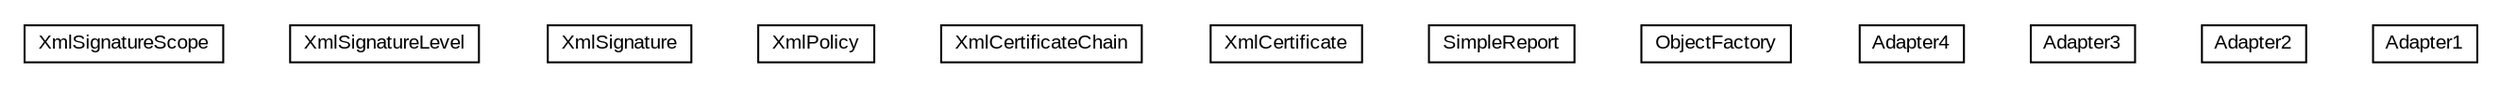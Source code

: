 #!/usr/local/bin/dot
#
# Class diagram 
# Generated by UMLGraph version R5_6-24-gf6e263 (http://www.umlgraph.org/)
#

digraph G {
	edge [fontname="arial",fontsize=10,labelfontname="arial",labelfontsize=10];
	node [fontname="arial",fontsize=10,shape=plaintext];
	nodesep=0.25;
	ranksep=0.5;
	// eu.europa.esig.dss.jaxb.simplereport.XmlSignatureScope
	c17073 [label=<<table title="eu.europa.esig.dss.jaxb.simplereport.XmlSignatureScope" border="0" cellborder="1" cellspacing="0" cellpadding="2" port="p" href="./XmlSignatureScope.html">
		<tr><td><table border="0" cellspacing="0" cellpadding="1">
<tr><td align="center" balign="center"> XmlSignatureScope </td></tr>
		</table></td></tr>
		</table>>, URL="./XmlSignatureScope.html", fontname="arial", fontcolor="black", fontsize=10.0];
	// eu.europa.esig.dss.jaxb.simplereport.XmlSignatureLevel
	c17074 [label=<<table title="eu.europa.esig.dss.jaxb.simplereport.XmlSignatureLevel" border="0" cellborder="1" cellspacing="0" cellpadding="2" port="p" href="./XmlSignatureLevel.html">
		<tr><td><table border="0" cellspacing="0" cellpadding="1">
<tr><td align="center" balign="center"> XmlSignatureLevel </td></tr>
		</table></td></tr>
		</table>>, URL="./XmlSignatureLevel.html", fontname="arial", fontcolor="black", fontsize=10.0];
	// eu.europa.esig.dss.jaxb.simplereport.XmlSignature
	c17075 [label=<<table title="eu.europa.esig.dss.jaxb.simplereport.XmlSignature" border="0" cellborder="1" cellspacing="0" cellpadding="2" port="p" href="./XmlSignature.html">
		<tr><td><table border="0" cellspacing="0" cellpadding="1">
<tr><td align="center" balign="center"> XmlSignature </td></tr>
		</table></td></tr>
		</table>>, URL="./XmlSignature.html", fontname="arial", fontcolor="black", fontsize=10.0];
	// eu.europa.esig.dss.jaxb.simplereport.XmlPolicy
	c17076 [label=<<table title="eu.europa.esig.dss.jaxb.simplereport.XmlPolicy" border="0" cellborder="1" cellspacing="0" cellpadding="2" port="p" href="./XmlPolicy.html">
		<tr><td><table border="0" cellspacing="0" cellpadding="1">
<tr><td align="center" balign="center"> XmlPolicy </td></tr>
		</table></td></tr>
		</table>>, URL="./XmlPolicy.html", fontname="arial", fontcolor="black", fontsize=10.0];
	// eu.europa.esig.dss.jaxb.simplereport.XmlCertificateChain
	c17077 [label=<<table title="eu.europa.esig.dss.jaxb.simplereport.XmlCertificateChain" border="0" cellborder="1" cellspacing="0" cellpadding="2" port="p" href="./XmlCertificateChain.html">
		<tr><td><table border="0" cellspacing="0" cellpadding="1">
<tr><td align="center" balign="center"> XmlCertificateChain </td></tr>
		</table></td></tr>
		</table>>, URL="./XmlCertificateChain.html", fontname="arial", fontcolor="black", fontsize=10.0];
	// eu.europa.esig.dss.jaxb.simplereport.XmlCertificate
	c17078 [label=<<table title="eu.europa.esig.dss.jaxb.simplereport.XmlCertificate" border="0" cellborder="1" cellspacing="0" cellpadding="2" port="p" href="./XmlCertificate.html">
		<tr><td><table border="0" cellspacing="0" cellpadding="1">
<tr><td align="center" balign="center"> XmlCertificate </td></tr>
		</table></td></tr>
		</table>>, URL="./XmlCertificate.html", fontname="arial", fontcolor="black", fontsize=10.0];
	// eu.europa.esig.dss.jaxb.simplereport.SimpleReport
	c17079 [label=<<table title="eu.europa.esig.dss.jaxb.simplereport.SimpleReport" border="0" cellborder="1" cellspacing="0" cellpadding="2" port="p" href="./SimpleReport.html">
		<tr><td><table border="0" cellspacing="0" cellpadding="1">
<tr><td align="center" balign="center"> SimpleReport </td></tr>
		</table></td></tr>
		</table>>, URL="./SimpleReport.html", fontname="arial", fontcolor="black", fontsize=10.0];
	// eu.europa.esig.dss.jaxb.simplereport.ObjectFactory
	c17080 [label=<<table title="eu.europa.esig.dss.jaxb.simplereport.ObjectFactory" border="0" cellborder="1" cellspacing="0" cellpadding="2" port="p" href="./ObjectFactory.html">
		<tr><td><table border="0" cellspacing="0" cellpadding="1">
<tr><td align="center" balign="center"> ObjectFactory </td></tr>
		</table></td></tr>
		</table>>, URL="./ObjectFactory.html", fontname="arial", fontcolor="black", fontsize=10.0];
	// eu.europa.esig.dss.jaxb.simplereport.Adapter4
	c17081 [label=<<table title="eu.europa.esig.dss.jaxb.simplereport.Adapter4" border="0" cellborder="1" cellspacing="0" cellpadding="2" port="p" href="./Adapter4.html">
		<tr><td><table border="0" cellspacing="0" cellpadding="1">
<tr><td align="center" balign="center"> Adapter4 </td></tr>
		</table></td></tr>
		</table>>, URL="./Adapter4.html", fontname="arial", fontcolor="black", fontsize=10.0];
	// eu.europa.esig.dss.jaxb.simplereport.Adapter3
	c17082 [label=<<table title="eu.europa.esig.dss.jaxb.simplereport.Adapter3" border="0" cellborder="1" cellspacing="0" cellpadding="2" port="p" href="./Adapter3.html">
		<tr><td><table border="0" cellspacing="0" cellpadding="1">
<tr><td align="center" balign="center"> Adapter3 </td></tr>
		</table></td></tr>
		</table>>, URL="./Adapter3.html", fontname="arial", fontcolor="black", fontsize=10.0];
	// eu.europa.esig.dss.jaxb.simplereport.Adapter2
	c17083 [label=<<table title="eu.europa.esig.dss.jaxb.simplereport.Adapter2" border="0" cellborder="1" cellspacing="0" cellpadding="2" port="p" href="./Adapter2.html">
		<tr><td><table border="0" cellspacing="0" cellpadding="1">
<tr><td align="center" balign="center"> Adapter2 </td></tr>
		</table></td></tr>
		</table>>, URL="./Adapter2.html", fontname="arial", fontcolor="black", fontsize=10.0];
	// eu.europa.esig.dss.jaxb.simplereport.Adapter1
	c17084 [label=<<table title="eu.europa.esig.dss.jaxb.simplereport.Adapter1" border="0" cellborder="1" cellspacing="0" cellpadding="2" port="p" href="./Adapter1.html">
		<tr><td><table border="0" cellspacing="0" cellpadding="1">
<tr><td align="center" balign="center"> Adapter1 </td></tr>
		</table></td></tr>
		</table>>, URL="./Adapter1.html", fontname="arial", fontcolor="black", fontsize=10.0];
}

